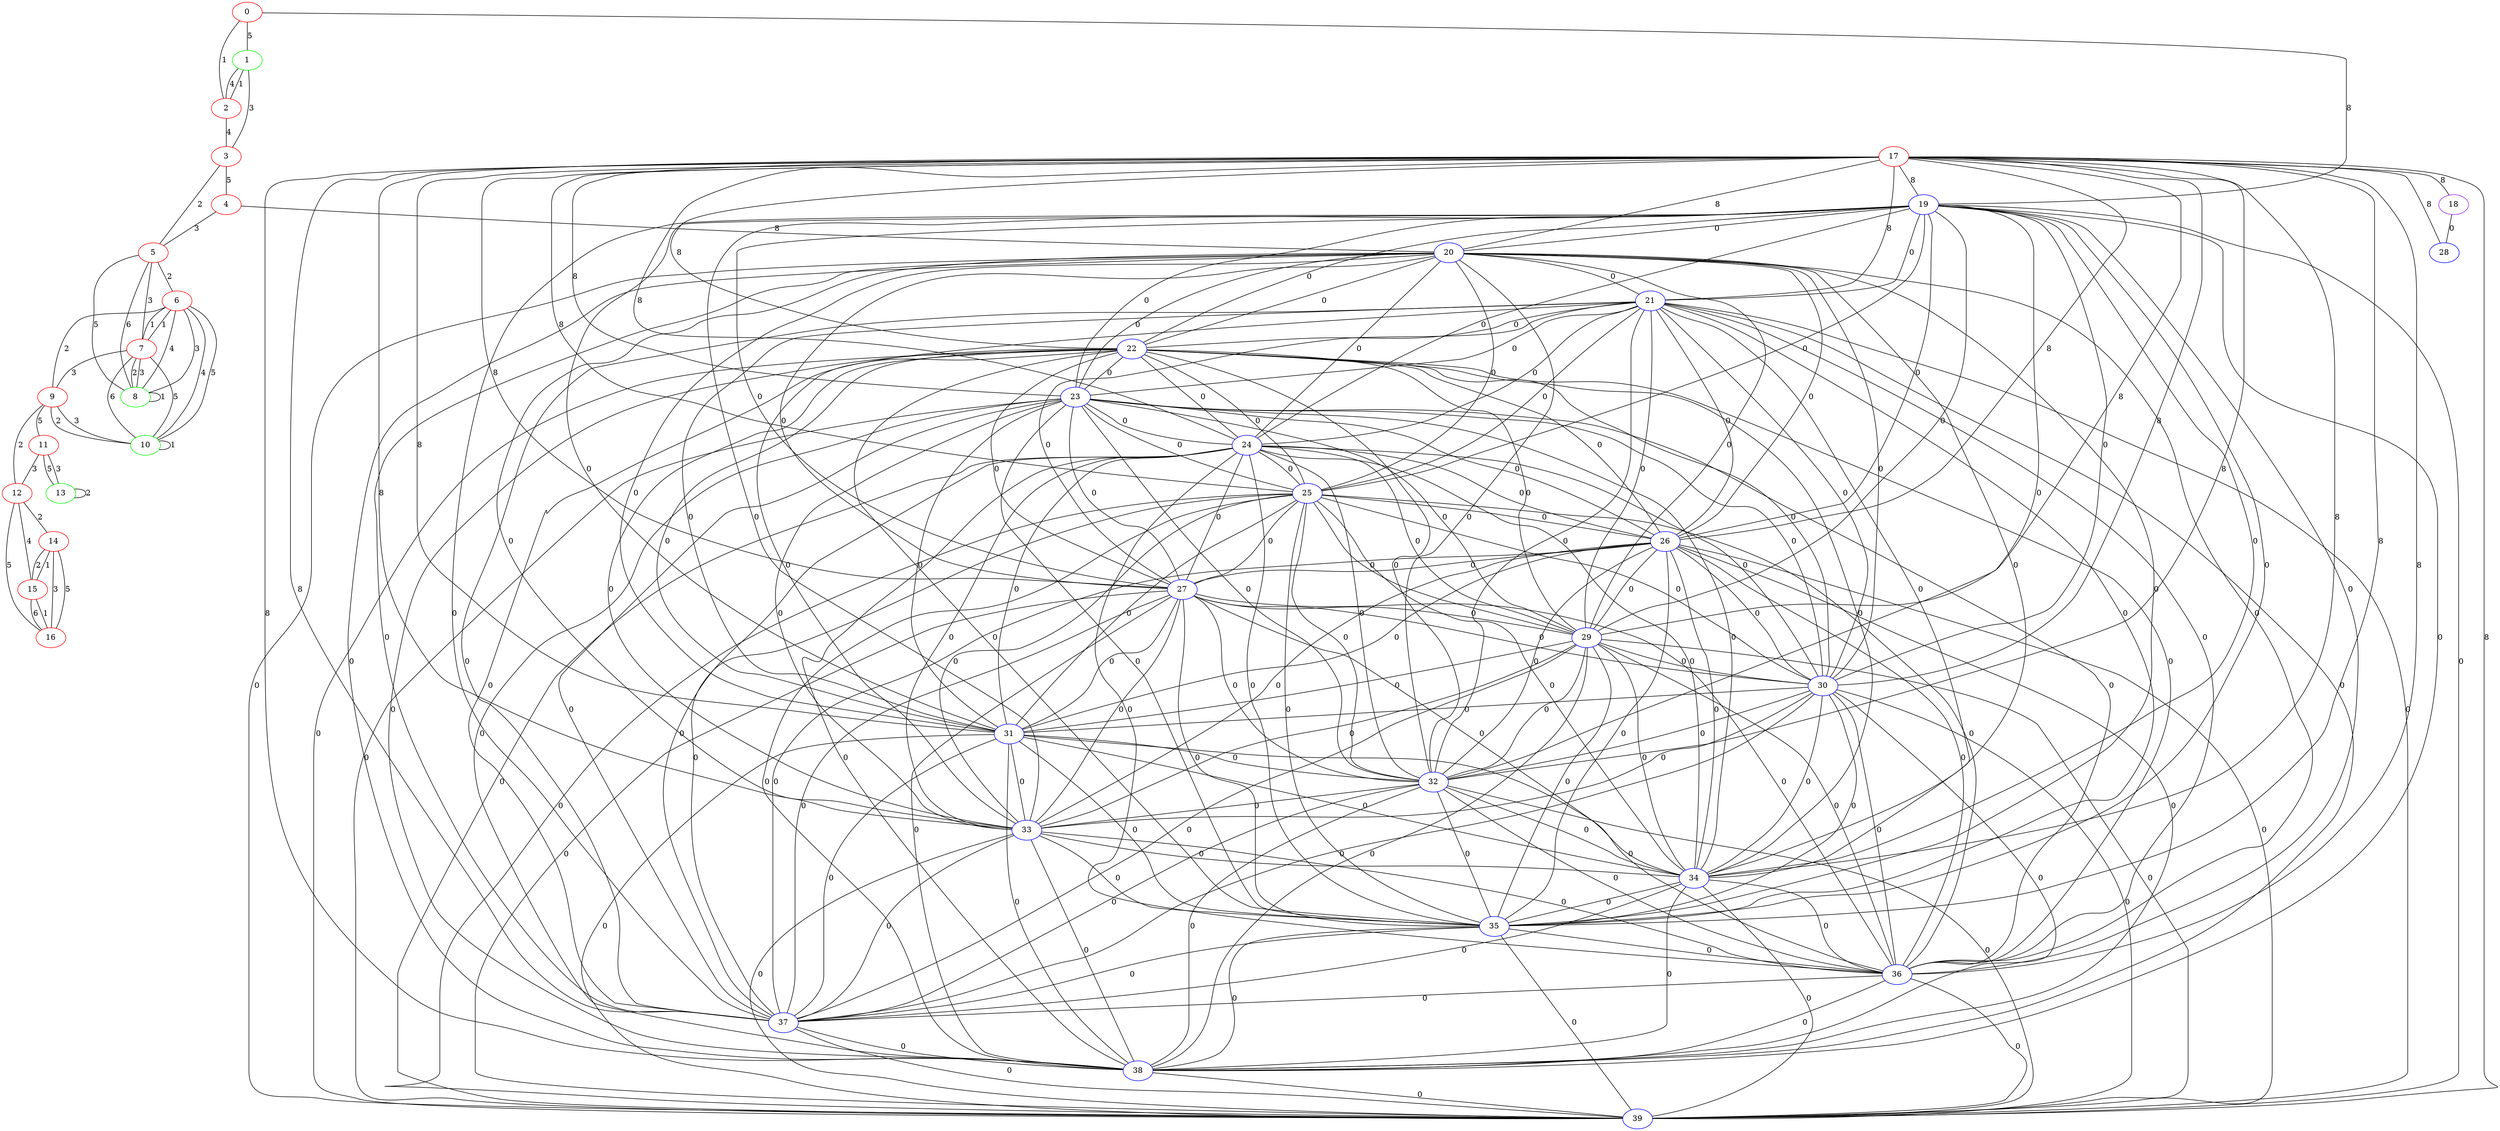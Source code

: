 graph "" {
0 [color=red, weight=1];
1 [color=green, weight=2];
2 [color=red, weight=1];
3 [color=red, weight=1];
4 [color=red, weight=1];
5 [color=red, weight=1];
6 [color=red, weight=1];
7 [color=red, weight=1];
8 [color=green, weight=2];
9 [color=red, weight=1];
10 [color=green, weight=2];
11 [color=red, weight=1];
12 [color=red, weight=1];
13 [color=green, weight=2];
14 [color=red, weight=1];
15 [color=red, weight=1];
16 [color=red, weight=1];
17 [color=red, weight=1];
18 [color=purple, weight=4];
19 [color=blue, weight=3];
20 [color=blue, weight=3];
21 [color=blue, weight=3];
22 [color=blue, weight=3];
23 [color=blue, weight=3];
24 [color=blue, weight=3];
25 [color=blue, weight=3];
26 [color=blue, weight=3];
27 [color=blue, weight=3];
28 [color=blue, weight=3];
29 [color=blue, weight=3];
30 [color=blue, weight=3];
31 [color=blue, weight=3];
32 [color=blue, weight=3];
33 [color=blue, weight=3];
34 [color=blue, weight=3];
35 [color=blue, weight=3];
36 [color=blue, weight=3];
37 [color=blue, weight=3];
38 [color=blue, weight=3];
39 [color=blue, weight=3];
0 -- 1  [key=0, label=5];
0 -- 2  [key=0, label=1];
0 -- 19  [key=0, label=8];
1 -- 2  [key=0, label=4];
1 -- 2  [key=1, label=1];
1 -- 3  [key=0, label=3];
2 -- 3  [key=0, label=4];
3 -- 4  [key=0, label=5];
3 -- 5  [key=0, label=2];
4 -- 20  [key=0, label=8];
4 -- 5  [key=0, label=3];
5 -- 8  [key=0, label=5];
5 -- 8  [key=1, label=6];
5 -- 6  [key=0, label=2];
5 -- 7  [key=0, label=3];
6 -- 8  [key=0, label=3];
6 -- 8  [key=1, label=4];
6 -- 9  [key=0, label=2];
6 -- 10  [key=0, label=4];
6 -- 10  [key=1, label=5];
6 -- 7  [key=0, label=1];
6 -- 7  [key=1, label=1];
7 -- 8  [key=0, label=2];
7 -- 8  [key=1, label=3];
7 -- 9  [key=0, label=3];
7 -- 10  [key=0, label=5];
7 -- 10  [key=1, label=6];
8 -- 8  [key=0, label=1];
9 -- 10  [key=0, label=2];
9 -- 10  [key=1, label=3];
9 -- 11  [key=0, label=5];
9 -- 12  [key=0, label=2];
10 -- 10  [key=0, label=1];
11 -- 12  [key=0, label=3];
11 -- 13  [key=0, label=5];
11 -- 13  [key=1, label=3];
12 -- 16  [key=0, label=5];
12 -- 14  [key=0, label=2];
12 -- 15  [key=0, label=4];
13 -- 13  [key=0, label=2];
14 -- 16  [key=0, label=3];
14 -- 16  [key=1, label=5];
14 -- 15  [key=0, label=2];
14 -- 15  [key=1, label=1];
15 -- 16  [key=0, label=1];
15 -- 16  [key=1, label=6];
17 -- 18  [key=0, label=8];
17 -- 19  [key=0, label=8];
17 -- 20  [key=0, label=8];
17 -- 21  [key=0, label=8];
17 -- 22  [key=0, label=8];
17 -- 23  [key=0, label=8];
17 -- 24  [key=0, label=8];
17 -- 25  [key=0, label=8];
17 -- 26  [key=0, label=8];
17 -- 27  [key=0, label=8];
17 -- 28  [key=0, label=8];
17 -- 29  [key=0, label=8];
17 -- 30  [key=0, label=8];
17 -- 31  [key=0, label=8];
17 -- 32  [key=0, label=8];
17 -- 33  [key=0, label=8];
17 -- 34  [key=0, label=8];
17 -- 35  [key=0, label=8];
17 -- 36  [key=0, label=8];
17 -- 37  [key=0, label=8];
17 -- 38  [key=0, label=8];
17 -- 39  [key=0, label=8];
18 -- 28  [key=0, label=0];
19 -- 32  [key=0, label=0];
19 -- 34  [key=0, label=0];
19 -- 35  [key=0, label=0];
19 -- 36  [key=0, label=0];
19 -- 37  [key=0, label=0];
19 -- 38  [key=0, label=0];
19 -- 33  [key=0, label=0];
19 -- 39  [key=0, label=0];
19 -- 20  [key=0, label=0];
19 -- 21  [key=0, label=0];
19 -- 22  [key=0, label=0];
19 -- 23  [key=0, label=0];
19 -- 24  [key=0, label=0];
19 -- 25  [key=0, label=0];
19 -- 26  [key=0, label=0];
19 -- 27  [key=0, label=0];
19 -- 29  [key=0, label=0];
19 -- 30  [key=0, label=0];
19 -- 31  [key=0, label=0];
20 -- 32  [key=0, label=0];
20 -- 33  [key=0, label=0];
20 -- 34  [key=0, label=0];
20 -- 35  [key=0, label=0];
20 -- 37  [key=0, label=0];
20 -- 38  [key=0, label=0];
20 -- 39  [key=0, label=0];
20 -- 21  [key=0, label=0];
20 -- 22  [key=0, label=0];
20 -- 23  [key=0, label=0];
20 -- 24  [key=0, label=0];
20 -- 25  [key=0, label=0];
20 -- 26  [key=0, label=0];
20 -- 27  [key=0, label=0];
20 -- 36  [key=0, label=0];
20 -- 29  [key=0, label=0];
20 -- 30  [key=0, label=0];
20 -- 31  [key=0, label=0];
21 -- 32  [key=0, label=0];
21 -- 33  [key=0, label=0];
21 -- 34  [key=0, label=0];
21 -- 35  [key=0, label=0];
21 -- 36  [key=0, label=0];
21 -- 37  [key=0, label=0];
21 -- 38  [key=0, label=0];
21 -- 39  [key=0, label=0];
21 -- 22  [key=0, label=0];
21 -- 23  [key=0, label=0];
21 -- 24  [key=0, label=0];
21 -- 25  [key=0, label=0];
21 -- 26  [key=0, label=0];
21 -- 27  [key=0, label=0];
21 -- 29  [key=0, label=0];
21 -- 30  [key=0, label=0];
21 -- 31  [key=0, label=0];
22 -- 32  [key=0, label=0];
22 -- 33  [key=0, label=0];
22 -- 34  [key=0, label=0];
22 -- 35  [key=0, label=0];
22 -- 36  [key=0, label=0];
22 -- 37  [key=0, label=0];
22 -- 38  [key=0, label=0];
22 -- 39  [key=0, label=0];
22 -- 23  [key=0, label=0];
22 -- 24  [key=0, label=0];
22 -- 25  [key=0, label=0];
22 -- 26  [key=0, label=0];
22 -- 27  [key=0, label=0];
22 -- 29  [key=0, label=0];
22 -- 30  [key=0, label=0];
22 -- 31  [key=0, label=0];
23 -- 32  [key=0, label=0];
23 -- 33  [key=0, label=0];
23 -- 34  [key=0, label=0];
23 -- 35  [key=0, label=0];
23 -- 36  [key=0, label=0];
23 -- 37  [key=0, label=0];
23 -- 38  [key=0, label=0];
23 -- 39  [key=0, label=0];
23 -- 24  [key=0, label=0];
23 -- 25  [key=0, label=0];
23 -- 26  [key=0, label=0];
23 -- 27  [key=0, label=0];
23 -- 29  [key=0, label=0];
23 -- 30  [key=0, label=0];
23 -- 31  [key=0, label=0];
24 -- 32  [key=0, label=0];
24 -- 33  [key=0, label=0];
24 -- 34  [key=0, label=0];
24 -- 35  [key=0, label=0];
24 -- 36  [key=0, label=0];
24 -- 37  [key=0, label=0];
24 -- 38  [key=0, label=0];
24 -- 39  [key=0, label=0];
24 -- 25  [key=0, label=0];
24 -- 26  [key=0, label=0];
24 -- 27  [key=0, label=0];
24 -- 29  [key=0, label=0];
24 -- 30  [key=0, label=0];
24 -- 31  [key=0, label=0];
25 -- 32  [key=0, label=0];
25 -- 33  [key=0, label=0];
25 -- 34  [key=0, label=0];
25 -- 35  [key=0, label=0];
25 -- 36  [key=0, label=0];
25 -- 37  [key=0, label=0];
25 -- 38  [key=0, label=0];
25 -- 39  [key=0, label=0];
25 -- 26  [key=0, label=0];
25 -- 27  [key=0, label=0];
25 -- 29  [key=0, label=0];
25 -- 30  [key=0, label=0];
25 -- 31  [key=0, label=0];
26 -- 32  [key=0, label=0];
26 -- 33  [key=0, label=0];
26 -- 34  [key=0, label=0];
26 -- 35  [key=0, label=0];
26 -- 36  [key=0, label=0];
26 -- 37  [key=0, label=0];
26 -- 38  [key=0, label=0];
26 -- 39  [key=0, label=0];
26 -- 27  [key=0, label=0];
26 -- 29  [key=0, label=0];
26 -- 30  [key=0, label=0];
26 -- 31  [key=0, label=0];
27 -- 32  [key=0, label=0];
27 -- 33  [key=0, label=0];
27 -- 34  [key=0, label=0];
27 -- 35  [key=0, label=0];
27 -- 36  [key=0, label=0];
27 -- 37  [key=0, label=0];
27 -- 38  [key=0, label=0];
27 -- 39  [key=0, label=0];
27 -- 29  [key=0, label=0];
27 -- 30  [key=0, label=0];
27 -- 31  [key=0, label=0];
29 -- 32  [key=0, label=0];
29 -- 33  [key=0, label=0];
29 -- 34  [key=0, label=0];
29 -- 35  [key=0, label=0];
29 -- 36  [key=0, label=0];
29 -- 37  [key=0, label=0];
29 -- 38  [key=0, label=0];
29 -- 39  [key=0, label=0];
29 -- 30  [key=0, label=0];
29 -- 31  [key=0, label=0];
30 -- 32  [key=0, label=0];
30 -- 33  [key=0, label=0];
30 -- 34  [key=0, label=0];
30 -- 35  [key=0, label=0];
30 -- 36  [key=0, label=0];
30 -- 37  [key=0, label=0];
30 -- 38  [key=0, label=0];
30 -- 39  [key=0, label=0];
30 -- 31  [key=0, label=0];
31 -- 32  [key=0, label=0];
31 -- 33  [key=0, label=0];
31 -- 34  [key=0, label=0];
31 -- 35  [key=0, label=0];
31 -- 36  [key=0, label=0];
31 -- 37  [key=0, label=0];
31 -- 38  [key=0, label=0];
31 -- 39  [key=0, label=0];
32 -- 33  [key=0, label=0];
32 -- 34  [key=0, label=0];
32 -- 35  [key=0, label=0];
32 -- 36  [key=0, label=0];
32 -- 37  [key=0, label=0];
32 -- 38  [key=0, label=0];
32 -- 39  [key=0, label=0];
33 -- 34  [key=0, label=0];
33 -- 35  [key=0, label=0];
33 -- 36  [key=0, label=0];
33 -- 37  [key=0, label=0];
33 -- 38  [key=0, label=0];
33 -- 39  [key=0, label=0];
34 -- 35  [key=0, label=0];
34 -- 36  [key=0, label=0];
34 -- 37  [key=0, label=0];
34 -- 38  [key=0, label=0];
34 -- 39  [key=0, label=0];
35 -- 36  [key=0, label=0];
35 -- 37  [key=0, label=0];
35 -- 38  [key=0, label=0];
35 -- 39  [key=0, label=0];
36 -- 37  [key=0, label=0];
36 -- 38  [key=0, label=0];
36 -- 39  [key=0, label=0];
37 -- 38  [key=0, label=0];
37 -- 39  [key=0, label=0];
38 -- 39  [key=0, label=0];
}
